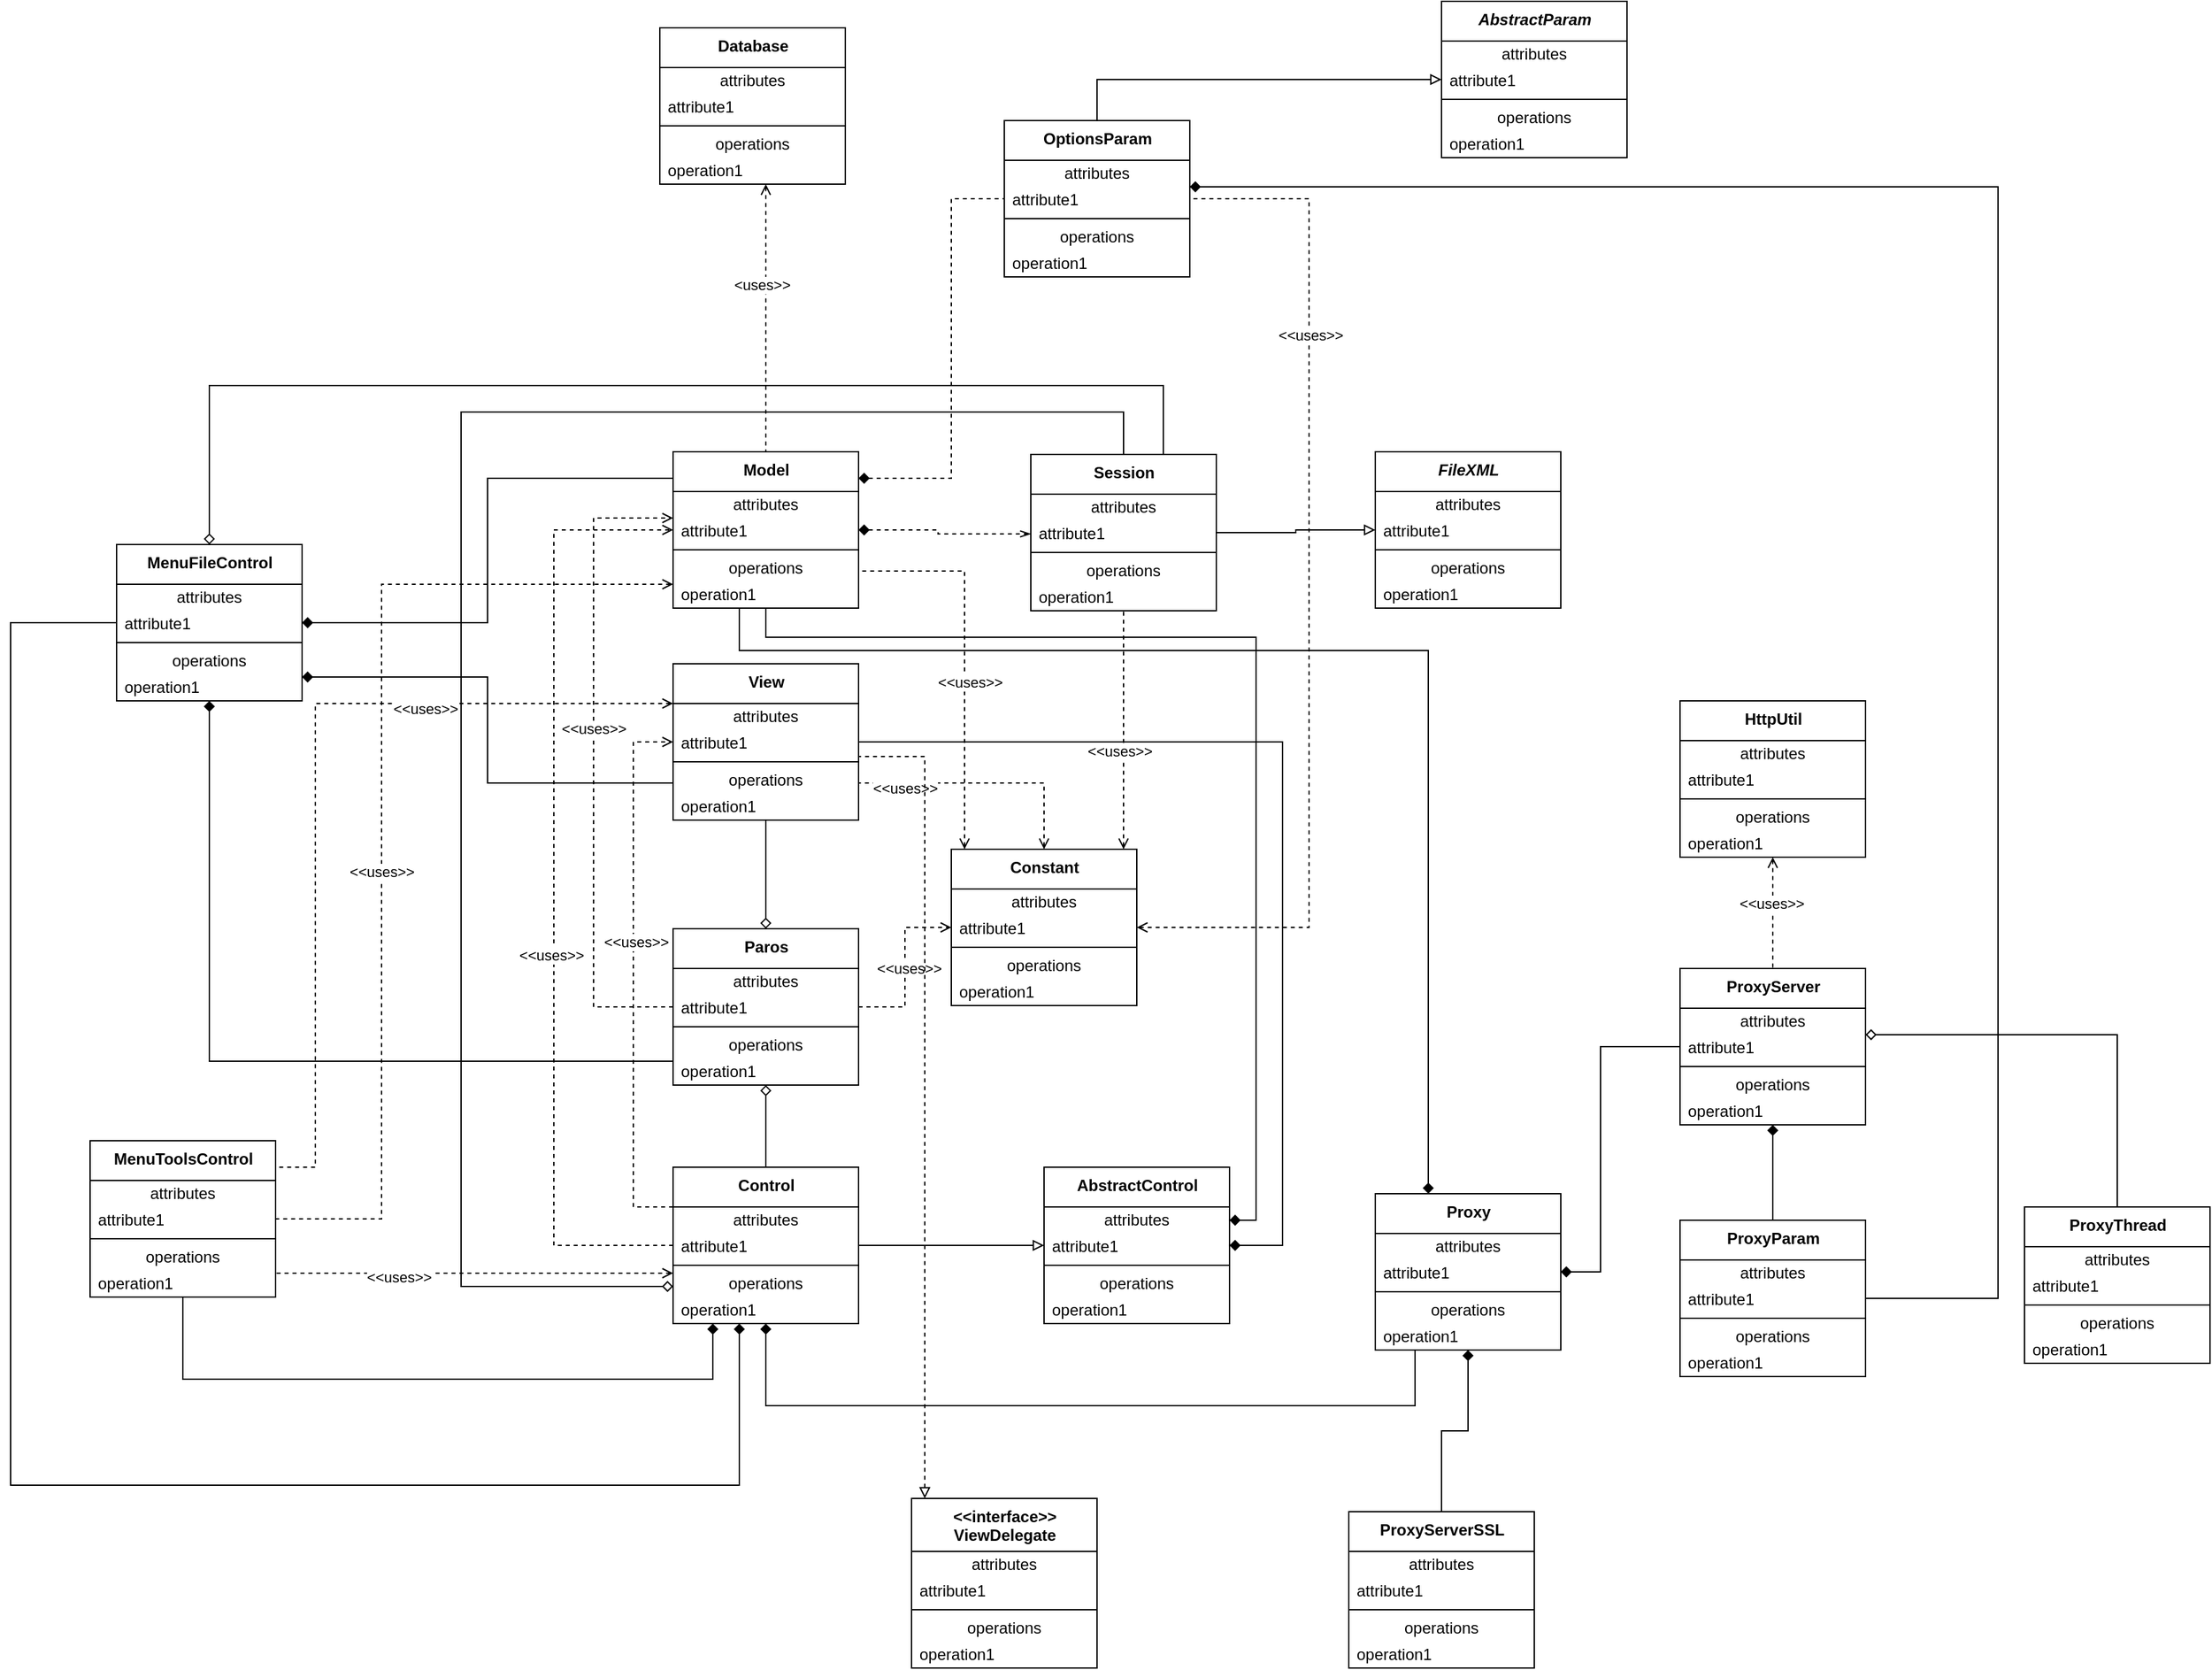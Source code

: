 <mxfile version="15.2.7" type="github">
  <diagram id="XZUkvguz-A0ezNSa09nm" name="Page-1">
    <mxGraphModel dx="1718" dy="1550" grid="1" gridSize="10" guides="1" tooltips="1" connect="1" arrows="1" fold="1" page="1" pageScale="1" pageWidth="850" pageHeight="1100" math="0" shadow="0">
      <root>
        <mxCell id="0" />
        <mxCell id="1" parent="0" />
        <mxCell id="JRqAic6rARAx1u7xyLW3-36" style="edgeStyle=orthogonalEdgeStyle;rounded=0;orthogonalLoop=1;jettySize=auto;html=1;entryX=0;entryY=0.5;entryDx=0;entryDy=0;endArrow=openThin;endFill=0;dashed=1;startArrow=diamond;startFill=1;" edge="1" parent="1" source="JRqAic6rARAx1u7xyLW3-11" target="JRqAic6rARAx1u7xyLW3-21">
          <mxGeometry relative="1" as="geometry">
            <Array as="points">
              <mxPoint x="310" y="119" />
              <mxPoint x="310" y="122" />
            </Array>
          </mxGeometry>
        </mxCell>
        <mxCell id="JRqAic6rARAx1u7xyLW3-167" style="edgeStyle=orthogonalEdgeStyle;rounded=0;orthogonalLoop=1;jettySize=auto;html=1;startArrow=none;startFill=0;endArrow=diamond;endFill=1;" edge="1" parent="1" source="JRqAic6rARAx1u7xyLW3-11" target="JRqAic6rARAx1u7xyLW3-65">
          <mxGeometry relative="1" as="geometry">
            <Array as="points">
              <mxPoint x="180" y="200" />
              <mxPoint x="550" y="200" />
              <mxPoint x="550" y="640" />
            </Array>
          </mxGeometry>
        </mxCell>
        <mxCell id="JRqAic6rARAx1u7xyLW3-168" style="edgeStyle=orthogonalEdgeStyle;rounded=0;orthogonalLoop=1;jettySize=auto;html=1;startArrow=none;startFill=0;endArrow=diamond;endFill=1;" edge="1" parent="1" source="JRqAic6rARAx1u7xyLW3-11" target="JRqAic6rARAx1u7xyLW3-71">
          <mxGeometry relative="1" as="geometry">
            <Array as="points">
              <mxPoint x="160" y="210" />
              <mxPoint x="680" y="210" />
            </Array>
          </mxGeometry>
        </mxCell>
        <mxCell id="JRqAic6rARAx1u7xyLW3-173" style="edgeStyle=orthogonalEdgeStyle;rounded=0;orthogonalLoop=1;jettySize=auto;html=1;startArrow=diamond;startFill=1;endArrow=none;endFill=0;" edge="1" parent="1" source="JRqAic6rARAx1u7xyLW3-77" target="JRqAic6rARAx1u7xyLW3-11">
          <mxGeometry relative="1" as="geometry">
            <Array as="points">
              <mxPoint x="-30" y="189" />
              <mxPoint x="-30" y="80" />
            </Array>
          </mxGeometry>
        </mxCell>
        <mxCell id="JRqAic6rARAx1u7xyLW3-192" style="edgeStyle=orthogonalEdgeStyle;rounded=0;orthogonalLoop=1;jettySize=auto;html=1;startArrow=open;startFill=0;endArrow=none;endFill=0;dashed=1;" edge="1" parent="1" source="JRqAic6rARAx1u7xyLW3-113" target="JRqAic6rARAx1u7xyLW3-11">
          <mxGeometry relative="1" as="geometry">
            <Array as="points">
              <mxPoint x="180" y="-90" />
              <mxPoint x="180" y="-90" />
            </Array>
          </mxGeometry>
        </mxCell>
        <mxCell id="JRqAic6rARAx1u7xyLW3-193" value="&amp;lt;uses&amp;gt;&amp;gt;" style="edgeLabel;html=1;align=center;verticalAlign=middle;resizable=0;points=[];" vertex="1" connectable="0" parent="JRqAic6rARAx1u7xyLW3-192">
          <mxGeometry x="-0.246" y="-3" relative="1" as="geometry">
            <mxPoint as="offset" />
          </mxGeometry>
        </mxCell>
        <mxCell id="JRqAic6rARAx1u7xyLW3-194" style="edgeStyle=orthogonalEdgeStyle;rounded=0;orthogonalLoop=1;jettySize=auto;html=1;dashed=1;startArrow=open;startFill=0;endArrow=none;endFill=0;" edge="1" parent="1" source="JRqAic6rARAx1u7xyLW3-44" target="JRqAic6rARAx1u7xyLW3-11">
          <mxGeometry relative="1" as="geometry">
            <Array as="points">
              <mxPoint x="330" y="150" />
            </Array>
          </mxGeometry>
        </mxCell>
        <mxCell id="JRqAic6rARAx1u7xyLW3-195" value="&amp;lt;&amp;lt;uses&amp;gt;&amp;gt;" style="edgeLabel;html=1;align=center;verticalAlign=middle;resizable=0;points=[];" vertex="1" connectable="0" parent="JRqAic6rARAx1u7xyLW3-194">
          <mxGeometry x="-0.132" y="-4" relative="1" as="geometry">
            <mxPoint as="offset" />
          </mxGeometry>
        </mxCell>
        <mxCell id="JRqAic6rARAx1u7xyLW3-196" style="edgeStyle=orthogonalEdgeStyle;rounded=0;orthogonalLoop=1;jettySize=auto;html=1;dashed=1;startArrow=diamond;startFill=1;endArrow=none;endFill=0;" edge="1" parent="1" source="JRqAic6rARAx1u7xyLW3-11" target="JRqAic6rARAx1u7xyLW3-119">
          <mxGeometry relative="1" as="geometry">
            <Array as="points">
              <mxPoint x="320" y="80" />
              <mxPoint x="320" y="-131" />
            </Array>
          </mxGeometry>
        </mxCell>
        <mxCell id="JRqAic6rARAx1u7xyLW3-11" value="&lt;span style=&quot;font-weight: 700&quot;&gt;Model&lt;/span&gt;" style="swimlane;fontStyle=0;align=center;verticalAlign=top;childLayout=stackLayout;horizontal=1;startSize=30;horizontalStack=0;resizeParent=1;resizeParentMax=0;resizeLast=0;collapsible=0;marginBottom=0;html=1;" vertex="1" parent="1">
          <mxGeometry x="110" y="60" width="140" height="118" as="geometry" />
        </mxCell>
        <mxCell id="JRqAic6rARAx1u7xyLW3-12" value="attributes" style="text;html=1;strokeColor=none;fillColor=none;align=center;verticalAlign=middle;spacingLeft=4;spacingRight=4;overflow=hidden;rotatable=0;points=[[0,0.5],[1,0.5]];portConstraint=eastwest;" vertex="1" parent="JRqAic6rARAx1u7xyLW3-11">
          <mxGeometry y="30" width="140" height="20" as="geometry" />
        </mxCell>
        <mxCell id="JRqAic6rARAx1u7xyLW3-13" value="attribute1" style="text;html=1;strokeColor=none;fillColor=none;align=left;verticalAlign=middle;spacingLeft=4;spacingRight=4;overflow=hidden;rotatable=0;points=[[0,0.5],[1,0.5]];portConstraint=eastwest;" vertex="1" parent="JRqAic6rARAx1u7xyLW3-11">
          <mxGeometry y="50" width="140" height="20" as="geometry" />
        </mxCell>
        <mxCell id="JRqAic6rARAx1u7xyLW3-16" value="" style="line;strokeWidth=1;fillColor=none;align=left;verticalAlign=middle;spacingTop=-1;spacingLeft=3;spacingRight=3;rotatable=0;labelPosition=right;points=[];portConstraint=eastwest;" vertex="1" parent="JRqAic6rARAx1u7xyLW3-11">
          <mxGeometry y="70" width="140" height="8" as="geometry" />
        </mxCell>
        <mxCell id="JRqAic6rARAx1u7xyLW3-17" value="operations" style="text;html=1;strokeColor=none;fillColor=none;align=center;verticalAlign=middle;spacingLeft=4;spacingRight=4;overflow=hidden;rotatable=0;points=[[0,0.5],[1,0.5]];portConstraint=eastwest;" vertex="1" parent="JRqAic6rARAx1u7xyLW3-11">
          <mxGeometry y="78" width="140" height="20" as="geometry" />
        </mxCell>
        <mxCell id="JRqAic6rARAx1u7xyLW3-18" value="operation1" style="text;html=1;strokeColor=none;fillColor=none;align=left;verticalAlign=middle;spacingLeft=4;spacingRight=4;overflow=hidden;rotatable=0;points=[[0,0.5],[1,0.5]];portConstraint=eastwest;" vertex="1" parent="JRqAic6rARAx1u7xyLW3-11">
          <mxGeometry y="98" width="140" height="20" as="geometry" />
        </mxCell>
        <mxCell id="JRqAic6rARAx1u7xyLW3-37" style="edgeStyle=orthogonalEdgeStyle;rounded=0;orthogonalLoop=1;jettySize=auto;html=1;startArrow=none;startFill=0;endArrow=block;endFill=0;" edge="1" parent="1" source="JRqAic6rARAx1u7xyLW3-19" target="JRqAic6rARAx1u7xyLW3-27">
          <mxGeometry relative="1" as="geometry" />
        </mxCell>
        <mxCell id="JRqAic6rARAx1u7xyLW3-162" style="edgeStyle=orthogonalEdgeStyle;rounded=0;orthogonalLoop=1;jettySize=auto;html=1;startArrow=none;startFill=0;endArrow=diamond;endFill=0;" edge="1" parent="1" source="JRqAic6rARAx1u7xyLW3-19" target="JRqAic6rARAx1u7xyLW3-59">
          <mxGeometry relative="1" as="geometry">
            <Array as="points">
              <mxPoint x="450" y="30" />
              <mxPoint x="-50" y="30" />
              <mxPoint x="-50" y="690" />
            </Array>
          </mxGeometry>
        </mxCell>
        <mxCell id="JRqAic6rARAx1u7xyLW3-176" style="edgeStyle=orthogonalEdgeStyle;rounded=0;orthogonalLoop=1;jettySize=auto;html=1;startArrow=diamond;startFill=0;endArrow=none;endFill=0;" edge="1" parent="1" source="JRqAic6rARAx1u7xyLW3-77" target="JRqAic6rARAx1u7xyLW3-19">
          <mxGeometry relative="1" as="geometry">
            <Array as="points">
              <mxPoint x="-240" y="10" />
              <mxPoint x="480" y="10" />
            </Array>
          </mxGeometry>
        </mxCell>
        <mxCell id="JRqAic6rARAx1u7xyLW3-198" style="edgeStyle=orthogonalEdgeStyle;rounded=0;orthogonalLoop=1;jettySize=auto;html=1;dashed=1;startArrow=open;startFill=0;endArrow=none;endFill=0;" edge="1" parent="1" source="JRqAic6rARAx1u7xyLW3-44" target="JRqAic6rARAx1u7xyLW3-19">
          <mxGeometry relative="1" as="geometry">
            <Array as="points">
              <mxPoint x="450" y="320" />
              <mxPoint x="450" y="320" />
            </Array>
          </mxGeometry>
        </mxCell>
        <mxCell id="JRqAic6rARAx1u7xyLW3-199" value="&amp;lt;&amp;lt;uses&amp;gt;&amp;gt;" style="edgeLabel;html=1;align=center;verticalAlign=middle;resizable=0;points=[];" vertex="1" connectable="0" parent="JRqAic6rARAx1u7xyLW3-198">
          <mxGeometry x="-0.176" y="3" relative="1" as="geometry">
            <mxPoint as="offset" />
          </mxGeometry>
        </mxCell>
        <mxCell id="JRqAic6rARAx1u7xyLW3-19" value="&lt;span style=&quot;font-weight: 700&quot;&gt;Session&lt;/span&gt;" style="swimlane;fontStyle=0;align=center;verticalAlign=top;childLayout=stackLayout;horizontal=1;startSize=30;horizontalStack=0;resizeParent=1;resizeParentMax=0;resizeLast=0;collapsible=0;marginBottom=0;html=1;" vertex="1" parent="1">
          <mxGeometry x="380" y="62" width="140" height="118" as="geometry" />
        </mxCell>
        <mxCell id="JRqAic6rARAx1u7xyLW3-20" value="attributes" style="text;html=1;strokeColor=none;fillColor=none;align=center;verticalAlign=middle;spacingLeft=4;spacingRight=4;overflow=hidden;rotatable=0;points=[[0,0.5],[1,0.5]];portConstraint=eastwest;" vertex="1" parent="JRqAic6rARAx1u7xyLW3-19">
          <mxGeometry y="30" width="140" height="20" as="geometry" />
        </mxCell>
        <mxCell id="JRqAic6rARAx1u7xyLW3-21" value="attribute1" style="text;html=1;strokeColor=none;fillColor=none;align=left;verticalAlign=middle;spacingLeft=4;spacingRight=4;overflow=hidden;rotatable=0;points=[[0,0.5],[1,0.5]];portConstraint=eastwest;" vertex="1" parent="JRqAic6rARAx1u7xyLW3-19">
          <mxGeometry y="50" width="140" height="20" as="geometry" />
        </mxCell>
        <mxCell id="JRqAic6rARAx1u7xyLW3-24" value="" style="line;strokeWidth=1;fillColor=none;align=left;verticalAlign=middle;spacingTop=-1;spacingLeft=3;spacingRight=3;rotatable=0;labelPosition=right;points=[];portConstraint=eastwest;" vertex="1" parent="JRqAic6rARAx1u7xyLW3-19">
          <mxGeometry y="70" width="140" height="8" as="geometry" />
        </mxCell>
        <mxCell id="JRqAic6rARAx1u7xyLW3-25" value="operations" style="text;html=1;strokeColor=none;fillColor=none;align=center;verticalAlign=middle;spacingLeft=4;spacingRight=4;overflow=hidden;rotatable=0;points=[[0,0.5],[1,0.5]];portConstraint=eastwest;" vertex="1" parent="JRqAic6rARAx1u7xyLW3-19">
          <mxGeometry y="78" width="140" height="20" as="geometry" />
        </mxCell>
        <mxCell id="JRqAic6rARAx1u7xyLW3-26" value="operation1" style="text;html=1;strokeColor=none;fillColor=none;align=left;verticalAlign=middle;spacingLeft=4;spacingRight=4;overflow=hidden;rotatable=0;points=[[0,0.5],[1,0.5]];portConstraint=eastwest;" vertex="1" parent="JRqAic6rARAx1u7xyLW3-19">
          <mxGeometry y="98" width="140" height="20" as="geometry" />
        </mxCell>
        <mxCell id="JRqAic6rARAx1u7xyLW3-27" value="&lt;i style=&quot;font-weight: 700&quot;&gt;FileXML&lt;/i&gt;" style="swimlane;fontStyle=0;align=center;verticalAlign=top;childLayout=stackLayout;horizontal=1;startSize=30;horizontalStack=0;resizeParent=1;resizeParentMax=0;resizeLast=0;collapsible=0;marginBottom=0;html=1;" vertex="1" parent="1">
          <mxGeometry x="640" y="60" width="140" height="118" as="geometry" />
        </mxCell>
        <mxCell id="JRqAic6rARAx1u7xyLW3-28" value="attributes" style="text;html=1;strokeColor=none;fillColor=none;align=center;verticalAlign=middle;spacingLeft=4;spacingRight=4;overflow=hidden;rotatable=0;points=[[0,0.5],[1,0.5]];portConstraint=eastwest;" vertex="1" parent="JRqAic6rARAx1u7xyLW3-27">
          <mxGeometry y="30" width="140" height="20" as="geometry" />
        </mxCell>
        <mxCell id="JRqAic6rARAx1u7xyLW3-29" value="attribute1" style="text;html=1;strokeColor=none;fillColor=none;align=left;verticalAlign=middle;spacingLeft=4;spacingRight=4;overflow=hidden;rotatable=0;points=[[0,0.5],[1,0.5]];portConstraint=eastwest;" vertex="1" parent="JRqAic6rARAx1u7xyLW3-27">
          <mxGeometry y="50" width="140" height="20" as="geometry" />
        </mxCell>
        <mxCell id="JRqAic6rARAx1u7xyLW3-32" value="" style="line;strokeWidth=1;fillColor=none;align=left;verticalAlign=middle;spacingTop=-1;spacingLeft=3;spacingRight=3;rotatable=0;labelPosition=right;points=[];portConstraint=eastwest;" vertex="1" parent="JRqAic6rARAx1u7xyLW3-27">
          <mxGeometry y="70" width="140" height="8" as="geometry" />
        </mxCell>
        <mxCell id="JRqAic6rARAx1u7xyLW3-33" value="operations" style="text;html=1;strokeColor=none;fillColor=none;align=center;verticalAlign=middle;spacingLeft=4;spacingRight=4;overflow=hidden;rotatable=0;points=[[0,0.5],[1,0.5]];portConstraint=eastwest;" vertex="1" parent="JRqAic6rARAx1u7xyLW3-27">
          <mxGeometry y="78" width="140" height="20" as="geometry" />
        </mxCell>
        <mxCell id="JRqAic6rARAx1u7xyLW3-34" value="operation1" style="text;html=1;strokeColor=none;fillColor=none;align=left;verticalAlign=middle;spacingLeft=4;spacingRight=4;overflow=hidden;rotatable=0;points=[[0,0.5],[1,0.5]];portConstraint=eastwest;" vertex="1" parent="JRqAic6rARAx1u7xyLW3-27">
          <mxGeometry y="98" width="140" height="20" as="geometry" />
        </mxCell>
        <mxCell id="JRqAic6rARAx1u7xyLW3-50" style="edgeStyle=orthogonalEdgeStyle;rounded=0;orthogonalLoop=1;jettySize=auto;html=1;startArrow=none;startFill=0;endArrow=open;endFill=0;dashed=1;" edge="1" parent="1" source="JRqAic6rARAx1u7xyLW3-38" target="JRqAic6rARAx1u7xyLW3-44">
          <mxGeometry relative="1" as="geometry" />
        </mxCell>
        <mxCell id="JRqAic6rARAx1u7xyLW3-51" value="&amp;lt;&amp;lt;uses&amp;gt;&amp;gt;" style="edgeLabel;html=1;align=center;verticalAlign=middle;resizable=0;points=[];" vertex="1" connectable="0" parent="JRqAic6rARAx1u7xyLW3-50">
          <mxGeometry x="-0.183" y="-2" relative="1" as="geometry">
            <mxPoint x="1" y="-11" as="offset" />
          </mxGeometry>
        </mxCell>
        <mxCell id="JRqAic6rARAx1u7xyLW3-54" style="edgeStyle=orthogonalEdgeStyle;rounded=0;orthogonalLoop=1;jettySize=auto;html=1;dashed=1;startArrow=none;startFill=0;endArrow=open;endFill=0;" edge="1" parent="1" source="JRqAic6rARAx1u7xyLW3-38" target="JRqAic6rARAx1u7xyLW3-11">
          <mxGeometry relative="1" as="geometry">
            <Array as="points">
              <mxPoint x="50" y="479" />
              <mxPoint x="50" y="110" />
            </Array>
          </mxGeometry>
        </mxCell>
        <mxCell id="JRqAic6rARAx1u7xyLW3-58" value="&amp;lt;&amp;lt;uses&amp;gt;&amp;gt;" style="edgeLabel;html=1;align=center;verticalAlign=middle;resizable=0;points=[];" vertex="1" connectable="0" parent="JRqAic6rARAx1u7xyLW3-54">
          <mxGeometry x="0.106" relative="1" as="geometry">
            <mxPoint as="offset" />
          </mxGeometry>
        </mxCell>
        <mxCell id="JRqAic6rARAx1u7xyLW3-155" style="edgeStyle=orthogonalEdgeStyle;rounded=0;orthogonalLoop=1;jettySize=auto;html=1;startArrow=diamond;startFill=0;endArrow=none;endFill=0;" edge="1" parent="1" source="JRqAic6rARAx1u7xyLW3-38" target="JRqAic6rARAx1u7xyLW3-137">
          <mxGeometry relative="1" as="geometry" />
        </mxCell>
        <mxCell id="JRqAic6rARAx1u7xyLW3-156" style="edgeStyle=orthogonalEdgeStyle;rounded=0;orthogonalLoop=1;jettySize=auto;html=1;entryX=0.5;entryY=0;entryDx=0;entryDy=0;startArrow=diamond;startFill=0;endArrow=none;endFill=0;" edge="1" parent="1" source="JRqAic6rARAx1u7xyLW3-38" target="JRqAic6rARAx1u7xyLW3-59">
          <mxGeometry relative="1" as="geometry" />
        </mxCell>
        <mxCell id="JRqAic6rARAx1u7xyLW3-175" style="edgeStyle=orthogonalEdgeStyle;rounded=0;orthogonalLoop=1;jettySize=auto;html=1;startArrow=diamond;startFill=1;endArrow=none;endFill=0;" edge="1" parent="1" source="JRqAic6rARAx1u7xyLW3-77" target="JRqAic6rARAx1u7xyLW3-38">
          <mxGeometry relative="1" as="geometry">
            <Array as="points">
              <mxPoint x="-240" y="520" />
            </Array>
          </mxGeometry>
        </mxCell>
        <mxCell id="JRqAic6rARAx1u7xyLW3-38" value="&lt;span style=&quot;font-weight: 700&quot;&gt;Paros&lt;/span&gt;" style="swimlane;fontStyle=0;align=center;verticalAlign=top;childLayout=stackLayout;horizontal=1;startSize=30;horizontalStack=0;resizeParent=1;resizeParentMax=0;resizeLast=0;collapsible=0;marginBottom=0;html=1;" vertex="1" parent="1">
          <mxGeometry x="110" y="420" width="140" height="118" as="geometry" />
        </mxCell>
        <mxCell id="JRqAic6rARAx1u7xyLW3-39" value="attributes" style="text;html=1;strokeColor=none;fillColor=none;align=center;verticalAlign=middle;spacingLeft=4;spacingRight=4;overflow=hidden;rotatable=0;points=[[0,0.5],[1,0.5]];portConstraint=eastwest;" vertex="1" parent="JRqAic6rARAx1u7xyLW3-38">
          <mxGeometry y="30" width="140" height="20" as="geometry" />
        </mxCell>
        <mxCell id="JRqAic6rARAx1u7xyLW3-40" value="attribute1" style="text;html=1;strokeColor=none;fillColor=none;align=left;verticalAlign=middle;spacingLeft=4;spacingRight=4;overflow=hidden;rotatable=0;points=[[0,0.5],[1,0.5]];portConstraint=eastwest;" vertex="1" parent="JRqAic6rARAx1u7xyLW3-38">
          <mxGeometry y="50" width="140" height="20" as="geometry" />
        </mxCell>
        <mxCell id="JRqAic6rARAx1u7xyLW3-41" value="" style="line;strokeWidth=1;fillColor=none;align=left;verticalAlign=middle;spacingTop=-1;spacingLeft=3;spacingRight=3;rotatable=0;labelPosition=right;points=[];portConstraint=eastwest;" vertex="1" parent="JRqAic6rARAx1u7xyLW3-38">
          <mxGeometry y="70" width="140" height="8" as="geometry" />
        </mxCell>
        <mxCell id="JRqAic6rARAx1u7xyLW3-42" value="operations" style="text;html=1;strokeColor=none;fillColor=none;align=center;verticalAlign=middle;spacingLeft=4;spacingRight=4;overflow=hidden;rotatable=0;points=[[0,0.5],[1,0.5]];portConstraint=eastwest;" vertex="1" parent="JRqAic6rARAx1u7xyLW3-38">
          <mxGeometry y="78" width="140" height="20" as="geometry" />
        </mxCell>
        <mxCell id="JRqAic6rARAx1u7xyLW3-43" value="operation1" style="text;html=1;strokeColor=none;fillColor=none;align=left;verticalAlign=middle;spacingLeft=4;spacingRight=4;overflow=hidden;rotatable=0;points=[[0,0.5],[1,0.5]];portConstraint=eastwest;" vertex="1" parent="JRqAic6rARAx1u7xyLW3-38">
          <mxGeometry y="98" width="140" height="20" as="geometry" />
        </mxCell>
        <mxCell id="JRqAic6rARAx1u7xyLW3-44" value="&lt;span style=&quot;font-weight: 700&quot;&gt;Constant&lt;/span&gt;" style="swimlane;fontStyle=0;align=center;verticalAlign=top;childLayout=stackLayout;horizontal=1;startSize=30;horizontalStack=0;resizeParent=1;resizeParentMax=0;resizeLast=0;collapsible=0;marginBottom=0;html=1;" vertex="1" parent="1">
          <mxGeometry x="320" y="360" width="140" height="118" as="geometry" />
        </mxCell>
        <mxCell id="JRqAic6rARAx1u7xyLW3-45" value="attributes" style="text;html=1;strokeColor=none;fillColor=none;align=center;verticalAlign=middle;spacingLeft=4;spacingRight=4;overflow=hidden;rotatable=0;points=[[0,0.5],[1,0.5]];portConstraint=eastwest;" vertex="1" parent="JRqAic6rARAx1u7xyLW3-44">
          <mxGeometry y="30" width="140" height="20" as="geometry" />
        </mxCell>
        <mxCell id="JRqAic6rARAx1u7xyLW3-46" value="attribute1" style="text;html=1;strokeColor=none;fillColor=none;align=left;verticalAlign=middle;spacingLeft=4;spacingRight=4;overflow=hidden;rotatable=0;points=[[0,0.5],[1,0.5]];portConstraint=eastwest;" vertex="1" parent="JRqAic6rARAx1u7xyLW3-44">
          <mxGeometry y="50" width="140" height="20" as="geometry" />
        </mxCell>
        <mxCell id="JRqAic6rARAx1u7xyLW3-47" value="" style="line;strokeWidth=1;fillColor=none;align=left;verticalAlign=middle;spacingTop=-1;spacingLeft=3;spacingRight=3;rotatable=0;labelPosition=right;points=[];portConstraint=eastwest;" vertex="1" parent="JRqAic6rARAx1u7xyLW3-44">
          <mxGeometry y="70" width="140" height="8" as="geometry" />
        </mxCell>
        <mxCell id="JRqAic6rARAx1u7xyLW3-48" value="operations" style="text;html=1;strokeColor=none;fillColor=none;align=center;verticalAlign=middle;spacingLeft=4;spacingRight=4;overflow=hidden;rotatable=0;points=[[0,0.5],[1,0.5]];portConstraint=eastwest;" vertex="1" parent="JRqAic6rARAx1u7xyLW3-44">
          <mxGeometry y="78" width="140" height="20" as="geometry" />
        </mxCell>
        <mxCell id="JRqAic6rARAx1u7xyLW3-49" value="operation1" style="text;html=1;strokeColor=none;fillColor=none;align=left;verticalAlign=middle;spacingLeft=4;spacingRight=4;overflow=hidden;rotatable=0;points=[[0,0.5],[1,0.5]];portConstraint=eastwest;" vertex="1" parent="JRqAic6rARAx1u7xyLW3-44">
          <mxGeometry y="98" width="140" height="20" as="geometry" />
        </mxCell>
        <mxCell id="JRqAic6rARAx1u7xyLW3-157" style="edgeStyle=orthogonalEdgeStyle;rounded=0;orthogonalLoop=1;jettySize=auto;html=1;startArrow=none;startFill=0;endArrow=block;endFill=0;" edge="1" parent="1" source="JRqAic6rARAx1u7xyLW3-59" target="JRqAic6rARAx1u7xyLW3-65">
          <mxGeometry relative="1" as="geometry" />
        </mxCell>
        <mxCell id="JRqAic6rARAx1u7xyLW3-158" style="edgeStyle=orthogonalEdgeStyle;rounded=0;orthogonalLoop=1;jettySize=auto;html=1;startArrow=none;startFill=0;endArrow=open;endFill=0;dashed=1;" edge="1" parent="1" source="JRqAic6rARAx1u7xyLW3-59" target="JRqAic6rARAx1u7xyLW3-11">
          <mxGeometry relative="1" as="geometry">
            <Array as="points">
              <mxPoint x="20" y="659" />
              <mxPoint x="20" y="119" />
            </Array>
          </mxGeometry>
        </mxCell>
        <mxCell id="JRqAic6rARAx1u7xyLW3-159" value="Text" style="edgeLabel;html=1;align=center;verticalAlign=middle;resizable=0;points=[];" vertex="1" connectable="0" parent="JRqAic6rARAx1u7xyLW3-158">
          <mxGeometry x="-0.139" y="4" relative="1" as="geometry">
            <mxPoint as="offset" />
          </mxGeometry>
        </mxCell>
        <mxCell id="JRqAic6rARAx1u7xyLW3-161" value="&amp;lt;&amp;lt;uses&amp;gt;&amp;gt;" style="edgeLabel;html=1;align=center;verticalAlign=middle;resizable=0;points=[];" vertex="1" connectable="0" parent="JRqAic6rARAx1u7xyLW3-158">
          <mxGeometry x="-0.142" y="2" relative="1" as="geometry">
            <mxPoint as="offset" />
          </mxGeometry>
        </mxCell>
        <mxCell id="JRqAic6rARAx1u7xyLW3-163" style="edgeStyle=orthogonalEdgeStyle;rounded=0;orthogonalLoop=1;jettySize=auto;html=1;startArrow=none;startFill=0;endArrow=open;endFill=0;dashed=1;" edge="1" parent="1" source="JRqAic6rARAx1u7xyLW3-59" target="JRqAic6rARAx1u7xyLW3-137">
          <mxGeometry relative="1" as="geometry">
            <Array as="points">
              <mxPoint x="80" y="630" />
              <mxPoint x="80" y="279" />
            </Array>
          </mxGeometry>
        </mxCell>
        <mxCell id="JRqAic6rARAx1u7xyLW3-164" value="&amp;lt;&amp;lt;uses&amp;gt;&amp;gt;" style="edgeLabel;html=1;align=center;verticalAlign=middle;resizable=0;points=[];" vertex="1" connectable="0" parent="JRqAic6rARAx1u7xyLW3-163">
          <mxGeometry x="0.119" y="-2" relative="1" as="geometry">
            <mxPoint as="offset" />
          </mxGeometry>
        </mxCell>
        <mxCell id="JRqAic6rARAx1u7xyLW3-59" value="&lt;span style=&quot;font-weight: 700&quot;&gt;Control&lt;/span&gt;" style="swimlane;fontStyle=0;align=center;verticalAlign=top;childLayout=stackLayout;horizontal=1;startSize=30;horizontalStack=0;resizeParent=1;resizeParentMax=0;resizeLast=0;collapsible=0;marginBottom=0;html=1;" vertex="1" parent="1">
          <mxGeometry x="110" y="600" width="140" height="118" as="geometry" />
        </mxCell>
        <mxCell id="JRqAic6rARAx1u7xyLW3-60" value="attributes" style="text;html=1;strokeColor=none;fillColor=none;align=center;verticalAlign=middle;spacingLeft=4;spacingRight=4;overflow=hidden;rotatable=0;points=[[0,0.5],[1,0.5]];portConstraint=eastwest;" vertex="1" parent="JRqAic6rARAx1u7xyLW3-59">
          <mxGeometry y="30" width="140" height="20" as="geometry" />
        </mxCell>
        <mxCell id="JRqAic6rARAx1u7xyLW3-61" value="attribute1" style="text;html=1;strokeColor=none;fillColor=none;align=left;verticalAlign=middle;spacingLeft=4;spacingRight=4;overflow=hidden;rotatable=0;points=[[0,0.5],[1,0.5]];portConstraint=eastwest;" vertex="1" parent="JRqAic6rARAx1u7xyLW3-59">
          <mxGeometry y="50" width="140" height="20" as="geometry" />
        </mxCell>
        <mxCell id="JRqAic6rARAx1u7xyLW3-62" value="" style="line;strokeWidth=1;fillColor=none;align=left;verticalAlign=middle;spacingTop=-1;spacingLeft=3;spacingRight=3;rotatable=0;labelPosition=right;points=[];portConstraint=eastwest;" vertex="1" parent="JRqAic6rARAx1u7xyLW3-59">
          <mxGeometry y="70" width="140" height="8" as="geometry" />
        </mxCell>
        <mxCell id="JRqAic6rARAx1u7xyLW3-63" value="operations" style="text;html=1;strokeColor=none;fillColor=none;align=center;verticalAlign=middle;spacingLeft=4;spacingRight=4;overflow=hidden;rotatable=0;points=[[0,0.5],[1,0.5]];portConstraint=eastwest;" vertex="1" parent="JRqAic6rARAx1u7xyLW3-59">
          <mxGeometry y="78" width="140" height="20" as="geometry" />
        </mxCell>
        <mxCell id="JRqAic6rARAx1u7xyLW3-64" value="operation1" style="text;html=1;strokeColor=none;fillColor=none;align=left;verticalAlign=middle;spacingLeft=4;spacingRight=4;overflow=hidden;rotatable=0;points=[[0,0.5],[1,0.5]];portConstraint=eastwest;" vertex="1" parent="JRqAic6rARAx1u7xyLW3-59">
          <mxGeometry y="98" width="140" height="20" as="geometry" />
        </mxCell>
        <mxCell id="JRqAic6rARAx1u7xyLW3-65" value="&lt;span style=&quot;font-weight: 700&quot;&gt;AbstractControl&lt;/span&gt;" style="swimlane;fontStyle=0;align=center;verticalAlign=top;childLayout=stackLayout;horizontal=1;startSize=30;horizontalStack=0;resizeParent=1;resizeParentMax=0;resizeLast=0;collapsible=0;marginBottom=0;html=1;" vertex="1" parent="1">
          <mxGeometry x="390" y="600" width="140" height="118" as="geometry" />
        </mxCell>
        <mxCell id="JRqAic6rARAx1u7xyLW3-66" value="attributes" style="text;html=1;strokeColor=none;fillColor=none;align=center;verticalAlign=middle;spacingLeft=4;spacingRight=4;overflow=hidden;rotatable=0;points=[[0,0.5],[1,0.5]];portConstraint=eastwest;" vertex="1" parent="JRqAic6rARAx1u7xyLW3-65">
          <mxGeometry y="30" width="140" height="20" as="geometry" />
        </mxCell>
        <mxCell id="JRqAic6rARAx1u7xyLW3-67" value="attribute1" style="text;html=1;strokeColor=none;fillColor=none;align=left;verticalAlign=middle;spacingLeft=4;spacingRight=4;overflow=hidden;rotatable=0;points=[[0,0.5],[1,0.5]];portConstraint=eastwest;" vertex="1" parent="JRqAic6rARAx1u7xyLW3-65">
          <mxGeometry y="50" width="140" height="20" as="geometry" />
        </mxCell>
        <mxCell id="JRqAic6rARAx1u7xyLW3-68" value="" style="line;strokeWidth=1;fillColor=none;align=left;verticalAlign=middle;spacingTop=-1;spacingLeft=3;spacingRight=3;rotatable=0;labelPosition=right;points=[];portConstraint=eastwest;" vertex="1" parent="JRqAic6rARAx1u7xyLW3-65">
          <mxGeometry y="70" width="140" height="8" as="geometry" />
        </mxCell>
        <mxCell id="JRqAic6rARAx1u7xyLW3-69" value="operations" style="text;html=1;strokeColor=none;fillColor=none;align=center;verticalAlign=middle;spacingLeft=4;spacingRight=4;overflow=hidden;rotatable=0;points=[[0,0.5],[1,0.5]];portConstraint=eastwest;" vertex="1" parent="JRqAic6rARAx1u7xyLW3-65">
          <mxGeometry y="78" width="140" height="20" as="geometry" />
        </mxCell>
        <mxCell id="JRqAic6rARAx1u7xyLW3-70" value="operation1" style="text;html=1;strokeColor=none;fillColor=none;align=left;verticalAlign=middle;spacingLeft=4;spacingRight=4;overflow=hidden;rotatable=0;points=[[0,0.5],[1,0.5]];portConstraint=eastwest;" vertex="1" parent="JRqAic6rARAx1u7xyLW3-65">
          <mxGeometry y="98" width="140" height="20" as="geometry" />
        </mxCell>
        <mxCell id="JRqAic6rARAx1u7xyLW3-171" style="edgeStyle=orthogonalEdgeStyle;rounded=0;orthogonalLoop=1;jettySize=auto;html=1;startArrow=diamond;startFill=1;endArrow=none;endFill=0;" edge="1" parent="1" source="JRqAic6rARAx1u7xyLW3-71" target="JRqAic6rARAx1u7xyLW3-89">
          <mxGeometry relative="1" as="geometry">
            <Array as="points">
              <mxPoint x="810" y="679" />
              <mxPoint x="810" y="509" />
            </Array>
          </mxGeometry>
        </mxCell>
        <mxCell id="JRqAic6rARAx1u7xyLW3-172" style="edgeStyle=orthogonalEdgeStyle;rounded=0;orthogonalLoop=1;jettySize=auto;html=1;startArrow=diamond;startFill=1;endArrow=none;endFill=0;" edge="1" parent="1" source="JRqAic6rARAx1u7xyLW3-71" target="JRqAic6rARAx1u7xyLW3-95">
          <mxGeometry relative="1" as="geometry" />
        </mxCell>
        <mxCell id="JRqAic6rARAx1u7xyLW3-188" style="edgeStyle=orthogonalEdgeStyle;rounded=0;orthogonalLoop=1;jettySize=auto;html=1;startArrow=diamond;startFill=1;endArrow=none;endFill=0;" edge="1" parent="1" source="JRqAic6rARAx1u7xyLW3-59" target="JRqAic6rARAx1u7xyLW3-71">
          <mxGeometry relative="1" as="geometry">
            <Array as="points">
              <mxPoint x="180" y="780" />
              <mxPoint x="670" y="780" />
            </Array>
          </mxGeometry>
        </mxCell>
        <mxCell id="JRqAic6rARAx1u7xyLW3-71" value="&lt;span style=&quot;font-weight: 700&quot;&gt;Proxy&lt;/span&gt;" style="swimlane;fontStyle=0;align=center;verticalAlign=top;childLayout=stackLayout;horizontal=1;startSize=30;horizontalStack=0;resizeParent=1;resizeParentMax=0;resizeLast=0;collapsible=0;marginBottom=0;html=1;" vertex="1" parent="1">
          <mxGeometry x="640" y="620" width="140" height="118" as="geometry" />
        </mxCell>
        <mxCell id="JRqAic6rARAx1u7xyLW3-72" value="attributes" style="text;html=1;strokeColor=none;fillColor=none;align=center;verticalAlign=middle;spacingLeft=4;spacingRight=4;overflow=hidden;rotatable=0;points=[[0,0.5],[1,0.5]];portConstraint=eastwest;" vertex="1" parent="JRqAic6rARAx1u7xyLW3-71">
          <mxGeometry y="30" width="140" height="20" as="geometry" />
        </mxCell>
        <mxCell id="JRqAic6rARAx1u7xyLW3-73" value="attribute1" style="text;html=1;strokeColor=none;fillColor=none;align=left;verticalAlign=middle;spacingLeft=4;spacingRight=4;overflow=hidden;rotatable=0;points=[[0,0.5],[1,0.5]];portConstraint=eastwest;" vertex="1" parent="JRqAic6rARAx1u7xyLW3-71">
          <mxGeometry y="50" width="140" height="20" as="geometry" />
        </mxCell>
        <mxCell id="JRqAic6rARAx1u7xyLW3-74" value="" style="line;strokeWidth=1;fillColor=none;align=left;verticalAlign=middle;spacingTop=-1;spacingLeft=3;spacingRight=3;rotatable=0;labelPosition=right;points=[];portConstraint=eastwest;" vertex="1" parent="JRqAic6rARAx1u7xyLW3-71">
          <mxGeometry y="70" width="140" height="8" as="geometry" />
        </mxCell>
        <mxCell id="JRqAic6rARAx1u7xyLW3-75" value="operations" style="text;html=1;strokeColor=none;fillColor=none;align=center;verticalAlign=middle;spacingLeft=4;spacingRight=4;overflow=hidden;rotatable=0;points=[[0,0.5],[1,0.5]];portConstraint=eastwest;" vertex="1" parent="JRqAic6rARAx1u7xyLW3-71">
          <mxGeometry y="78" width="140" height="20" as="geometry" />
        </mxCell>
        <mxCell id="JRqAic6rARAx1u7xyLW3-76" value="operation1" style="text;html=1;strokeColor=none;fillColor=none;align=left;verticalAlign=middle;spacingLeft=4;spacingRight=4;overflow=hidden;rotatable=0;points=[[0,0.5],[1,0.5]];portConstraint=eastwest;" vertex="1" parent="JRqAic6rARAx1u7xyLW3-71">
          <mxGeometry y="98" width="140" height="20" as="geometry" />
        </mxCell>
        <mxCell id="JRqAic6rARAx1u7xyLW3-191" style="edgeStyle=orthogonalEdgeStyle;rounded=0;orthogonalLoop=1;jettySize=auto;html=1;startArrow=diamond;startFill=1;endArrow=none;endFill=0;" edge="1" parent="1" source="JRqAic6rARAx1u7xyLW3-59" target="JRqAic6rARAx1u7xyLW3-77">
          <mxGeometry relative="1" as="geometry">
            <Array as="points">
              <mxPoint x="160" y="840" />
              <mxPoint x="-390" y="840" />
              <mxPoint x="-390" y="189" />
            </Array>
          </mxGeometry>
        </mxCell>
        <mxCell id="JRqAic6rARAx1u7xyLW3-77" value="&lt;span style=&quot;font-weight: 700&quot;&gt;MenuFileControl&lt;/span&gt;" style="swimlane;fontStyle=0;align=center;verticalAlign=top;childLayout=stackLayout;horizontal=1;startSize=30;horizontalStack=0;resizeParent=1;resizeParentMax=0;resizeLast=0;collapsible=0;marginBottom=0;html=1;" vertex="1" parent="1">
          <mxGeometry x="-310" y="130" width="140" height="118" as="geometry" />
        </mxCell>
        <mxCell id="JRqAic6rARAx1u7xyLW3-78" value="attributes" style="text;html=1;strokeColor=none;fillColor=none;align=center;verticalAlign=middle;spacingLeft=4;spacingRight=4;overflow=hidden;rotatable=0;points=[[0,0.5],[1,0.5]];portConstraint=eastwest;" vertex="1" parent="JRqAic6rARAx1u7xyLW3-77">
          <mxGeometry y="30" width="140" height="20" as="geometry" />
        </mxCell>
        <mxCell id="JRqAic6rARAx1u7xyLW3-79" value="attribute1" style="text;html=1;strokeColor=none;fillColor=none;align=left;verticalAlign=middle;spacingLeft=4;spacingRight=4;overflow=hidden;rotatable=0;points=[[0,0.5],[1,0.5]];portConstraint=eastwest;" vertex="1" parent="JRqAic6rARAx1u7xyLW3-77">
          <mxGeometry y="50" width="140" height="20" as="geometry" />
        </mxCell>
        <mxCell id="JRqAic6rARAx1u7xyLW3-80" value="" style="line;strokeWidth=1;fillColor=none;align=left;verticalAlign=middle;spacingTop=-1;spacingLeft=3;spacingRight=3;rotatable=0;labelPosition=right;points=[];portConstraint=eastwest;" vertex="1" parent="JRqAic6rARAx1u7xyLW3-77">
          <mxGeometry y="70" width="140" height="8" as="geometry" />
        </mxCell>
        <mxCell id="JRqAic6rARAx1u7xyLW3-81" value="operations" style="text;html=1;strokeColor=none;fillColor=none;align=center;verticalAlign=middle;spacingLeft=4;spacingRight=4;overflow=hidden;rotatable=0;points=[[0,0.5],[1,0.5]];portConstraint=eastwest;" vertex="1" parent="JRqAic6rARAx1u7xyLW3-77">
          <mxGeometry y="78" width="140" height="20" as="geometry" />
        </mxCell>
        <mxCell id="JRqAic6rARAx1u7xyLW3-82" value="operation1" style="text;html=1;strokeColor=none;fillColor=none;align=left;verticalAlign=middle;spacingLeft=4;spacingRight=4;overflow=hidden;rotatable=0;points=[[0,0.5],[1,0.5]];portConstraint=eastwest;" vertex="1" parent="JRqAic6rARAx1u7xyLW3-77">
          <mxGeometry y="98" width="140" height="20" as="geometry" />
        </mxCell>
        <mxCell id="JRqAic6rARAx1u7xyLW3-177" style="edgeStyle=orthogonalEdgeStyle;rounded=0;orthogonalLoop=1;jettySize=auto;html=1;startArrow=open;startFill=0;endArrow=none;endFill=0;dashed=1;" edge="1" parent="1" source="JRqAic6rARAx1u7xyLW3-11" target="JRqAic6rARAx1u7xyLW3-83">
          <mxGeometry relative="1" as="geometry">
            <Array as="points">
              <mxPoint x="-110" y="160" />
              <mxPoint x="-110" y="639" />
            </Array>
          </mxGeometry>
        </mxCell>
        <mxCell id="JRqAic6rARAx1u7xyLW3-178" value="&amp;lt;&amp;lt;uses&amp;gt;&amp;gt;" style="edgeLabel;html=1;align=center;verticalAlign=middle;resizable=0;points=[];" vertex="1" connectable="0" parent="JRqAic6rARAx1u7xyLW3-177">
          <mxGeometry x="0.122" relative="1" as="geometry">
            <mxPoint as="offset" />
          </mxGeometry>
        </mxCell>
        <mxCell id="JRqAic6rARAx1u7xyLW3-179" style="edgeStyle=orthogonalEdgeStyle;rounded=0;orthogonalLoop=1;jettySize=auto;html=1;dashed=1;startArrow=open;startFill=0;endArrow=none;endFill=0;" edge="1" parent="1" source="JRqAic6rARAx1u7xyLW3-137" target="JRqAic6rARAx1u7xyLW3-83">
          <mxGeometry relative="1" as="geometry">
            <Array as="points">
              <mxPoint x="-160" y="250" />
              <mxPoint x="-160" y="600" />
            </Array>
          </mxGeometry>
        </mxCell>
        <mxCell id="JRqAic6rARAx1u7xyLW3-180" value="&amp;lt;&amp;lt;uses&amp;gt;&amp;gt;" style="edgeLabel;html=1;align=center;verticalAlign=middle;resizable=0;points=[];" vertex="1" connectable="0" parent="JRqAic6rARAx1u7xyLW3-179">
          <mxGeometry x="-0.424" y="4" relative="1" as="geometry">
            <mxPoint as="offset" />
          </mxGeometry>
        </mxCell>
        <mxCell id="JRqAic6rARAx1u7xyLW3-181" style="edgeStyle=orthogonalEdgeStyle;rounded=0;orthogonalLoop=1;jettySize=auto;html=1;dashed=1;startArrow=open;startFill=0;endArrow=none;endFill=0;" edge="1" parent="1" source="JRqAic6rARAx1u7xyLW3-59" target="JRqAic6rARAx1u7xyLW3-83">
          <mxGeometry relative="1" as="geometry">
            <Array as="points">
              <mxPoint x="-40" y="680" />
              <mxPoint x="-40" y="680" />
            </Array>
          </mxGeometry>
        </mxCell>
        <mxCell id="JRqAic6rARAx1u7xyLW3-182" value="&amp;lt;&amp;lt;uses&amp;gt;&amp;gt;" style="edgeLabel;html=1;align=center;verticalAlign=middle;resizable=0;points=[];" vertex="1" connectable="0" parent="JRqAic6rARAx1u7xyLW3-181">
          <mxGeometry x="0.381" y="3" relative="1" as="geometry">
            <mxPoint as="offset" />
          </mxGeometry>
        </mxCell>
        <mxCell id="JRqAic6rARAx1u7xyLW3-189" style="edgeStyle=orthogonalEdgeStyle;rounded=0;orthogonalLoop=1;jettySize=auto;html=1;startArrow=diamond;startFill=1;endArrow=none;endFill=0;" edge="1" parent="1" source="JRqAic6rARAx1u7xyLW3-59" target="JRqAic6rARAx1u7xyLW3-83">
          <mxGeometry relative="1" as="geometry">
            <Array as="points">
              <mxPoint x="140" y="760" />
              <mxPoint x="-260" y="760" />
            </Array>
          </mxGeometry>
        </mxCell>
        <mxCell id="JRqAic6rARAx1u7xyLW3-83" value="&lt;span style=&quot;font-weight: 700&quot;&gt;MenuToolsControl&lt;/span&gt;" style="swimlane;fontStyle=0;align=center;verticalAlign=top;childLayout=stackLayout;horizontal=1;startSize=30;horizontalStack=0;resizeParent=1;resizeParentMax=0;resizeLast=0;collapsible=0;marginBottom=0;html=1;" vertex="1" parent="1">
          <mxGeometry x="-330" y="580" width="140" height="118" as="geometry" />
        </mxCell>
        <mxCell id="JRqAic6rARAx1u7xyLW3-84" value="attributes" style="text;html=1;strokeColor=none;fillColor=none;align=center;verticalAlign=middle;spacingLeft=4;spacingRight=4;overflow=hidden;rotatable=0;points=[[0,0.5],[1,0.5]];portConstraint=eastwest;" vertex="1" parent="JRqAic6rARAx1u7xyLW3-83">
          <mxGeometry y="30" width="140" height="20" as="geometry" />
        </mxCell>
        <mxCell id="JRqAic6rARAx1u7xyLW3-85" value="attribute1" style="text;html=1;strokeColor=none;fillColor=none;align=left;verticalAlign=middle;spacingLeft=4;spacingRight=4;overflow=hidden;rotatable=0;points=[[0,0.5],[1,0.5]];portConstraint=eastwest;" vertex="1" parent="JRqAic6rARAx1u7xyLW3-83">
          <mxGeometry y="50" width="140" height="20" as="geometry" />
        </mxCell>
        <mxCell id="JRqAic6rARAx1u7xyLW3-86" value="" style="line;strokeWidth=1;fillColor=none;align=left;verticalAlign=middle;spacingTop=-1;spacingLeft=3;spacingRight=3;rotatable=0;labelPosition=right;points=[];portConstraint=eastwest;" vertex="1" parent="JRqAic6rARAx1u7xyLW3-83">
          <mxGeometry y="70" width="140" height="8" as="geometry" />
        </mxCell>
        <mxCell id="JRqAic6rARAx1u7xyLW3-87" value="operations" style="text;html=1;strokeColor=none;fillColor=none;align=center;verticalAlign=middle;spacingLeft=4;spacingRight=4;overflow=hidden;rotatable=0;points=[[0,0.5],[1,0.5]];portConstraint=eastwest;" vertex="1" parent="JRqAic6rARAx1u7xyLW3-83">
          <mxGeometry y="78" width="140" height="20" as="geometry" />
        </mxCell>
        <mxCell id="JRqAic6rARAx1u7xyLW3-88" value="operation1" style="text;html=1;strokeColor=none;fillColor=none;align=left;verticalAlign=middle;spacingLeft=4;spacingRight=4;overflow=hidden;rotatable=0;points=[[0,0.5],[1,0.5]];portConstraint=eastwest;" vertex="1" parent="JRqAic6rARAx1u7xyLW3-83">
          <mxGeometry y="98" width="140" height="20" as="geometry" />
        </mxCell>
        <mxCell id="JRqAic6rARAx1u7xyLW3-183" style="edgeStyle=orthogonalEdgeStyle;rounded=0;orthogonalLoop=1;jettySize=auto;html=1;dashed=1;startArrow=open;startFill=0;endArrow=none;endFill=0;" edge="1" parent="1" source="JRqAic6rARAx1u7xyLW3-131" target="JRqAic6rARAx1u7xyLW3-89">
          <mxGeometry relative="1" as="geometry" />
        </mxCell>
        <mxCell id="JRqAic6rARAx1u7xyLW3-184" value="&amp;lt;&amp;lt;uses&amp;gt;&amp;gt;" style="edgeLabel;html=1;align=center;verticalAlign=middle;resizable=0;points=[];" vertex="1" connectable="0" parent="JRqAic6rARAx1u7xyLW3-183">
          <mxGeometry x="-0.166" y="-1" relative="1" as="geometry">
            <mxPoint as="offset" />
          </mxGeometry>
        </mxCell>
        <mxCell id="JRqAic6rARAx1u7xyLW3-185" style="edgeStyle=orthogonalEdgeStyle;rounded=0;orthogonalLoop=1;jettySize=auto;html=1;startArrow=diamond;startFill=1;endArrow=none;endFill=0;" edge="1" parent="1" source="JRqAic6rARAx1u7xyLW3-89" target="JRqAic6rARAx1u7xyLW3-101">
          <mxGeometry relative="1" as="geometry" />
        </mxCell>
        <mxCell id="JRqAic6rARAx1u7xyLW3-89" value="&lt;span style=&quot;font-weight: 700&quot;&gt;ProxyServer&lt;/span&gt;" style="swimlane;fontStyle=0;align=center;verticalAlign=top;childLayout=stackLayout;horizontal=1;startSize=30;horizontalStack=0;resizeParent=1;resizeParentMax=0;resizeLast=0;collapsible=0;marginBottom=0;html=1;" vertex="1" parent="1">
          <mxGeometry x="870" y="450" width="140" height="118" as="geometry" />
        </mxCell>
        <mxCell id="JRqAic6rARAx1u7xyLW3-90" value="attributes" style="text;html=1;strokeColor=none;fillColor=none;align=center;verticalAlign=middle;spacingLeft=4;spacingRight=4;overflow=hidden;rotatable=0;points=[[0,0.5],[1,0.5]];portConstraint=eastwest;" vertex="1" parent="JRqAic6rARAx1u7xyLW3-89">
          <mxGeometry y="30" width="140" height="20" as="geometry" />
        </mxCell>
        <mxCell id="JRqAic6rARAx1u7xyLW3-91" value="attribute1" style="text;html=1;strokeColor=none;fillColor=none;align=left;verticalAlign=middle;spacingLeft=4;spacingRight=4;overflow=hidden;rotatable=0;points=[[0,0.5],[1,0.5]];portConstraint=eastwest;" vertex="1" parent="JRqAic6rARAx1u7xyLW3-89">
          <mxGeometry y="50" width="140" height="20" as="geometry" />
        </mxCell>
        <mxCell id="JRqAic6rARAx1u7xyLW3-92" value="" style="line;strokeWidth=1;fillColor=none;align=left;verticalAlign=middle;spacingTop=-1;spacingLeft=3;spacingRight=3;rotatable=0;labelPosition=right;points=[];portConstraint=eastwest;" vertex="1" parent="JRqAic6rARAx1u7xyLW3-89">
          <mxGeometry y="70" width="140" height="8" as="geometry" />
        </mxCell>
        <mxCell id="JRqAic6rARAx1u7xyLW3-93" value="operations" style="text;html=1;strokeColor=none;fillColor=none;align=center;verticalAlign=middle;spacingLeft=4;spacingRight=4;overflow=hidden;rotatable=0;points=[[0,0.5],[1,0.5]];portConstraint=eastwest;" vertex="1" parent="JRqAic6rARAx1u7xyLW3-89">
          <mxGeometry y="78" width="140" height="20" as="geometry" />
        </mxCell>
        <mxCell id="JRqAic6rARAx1u7xyLW3-94" value="operation1" style="text;html=1;strokeColor=none;fillColor=none;align=left;verticalAlign=middle;spacingLeft=4;spacingRight=4;overflow=hidden;rotatable=0;points=[[0,0.5],[1,0.5]];portConstraint=eastwest;" vertex="1" parent="JRqAic6rARAx1u7xyLW3-89">
          <mxGeometry y="98" width="140" height="20" as="geometry" />
        </mxCell>
        <mxCell id="JRqAic6rARAx1u7xyLW3-95" value="&lt;span style=&quot;font-weight: 700&quot;&gt;ProxyServerSSL&lt;/span&gt;" style="swimlane;fontStyle=0;align=center;verticalAlign=top;childLayout=stackLayout;horizontal=1;startSize=30;horizontalStack=0;resizeParent=1;resizeParentMax=0;resizeLast=0;collapsible=0;marginBottom=0;html=1;" vertex="1" parent="1">
          <mxGeometry x="620" y="860" width="140" height="118" as="geometry" />
        </mxCell>
        <mxCell id="JRqAic6rARAx1u7xyLW3-96" value="attributes" style="text;html=1;strokeColor=none;fillColor=none;align=center;verticalAlign=middle;spacingLeft=4;spacingRight=4;overflow=hidden;rotatable=0;points=[[0,0.5],[1,0.5]];portConstraint=eastwest;" vertex="1" parent="JRqAic6rARAx1u7xyLW3-95">
          <mxGeometry y="30" width="140" height="20" as="geometry" />
        </mxCell>
        <mxCell id="JRqAic6rARAx1u7xyLW3-97" value="attribute1" style="text;html=1;strokeColor=none;fillColor=none;align=left;verticalAlign=middle;spacingLeft=4;spacingRight=4;overflow=hidden;rotatable=0;points=[[0,0.5],[1,0.5]];portConstraint=eastwest;" vertex="1" parent="JRqAic6rARAx1u7xyLW3-95">
          <mxGeometry y="50" width="140" height="20" as="geometry" />
        </mxCell>
        <mxCell id="JRqAic6rARAx1u7xyLW3-98" value="" style="line;strokeWidth=1;fillColor=none;align=left;verticalAlign=middle;spacingTop=-1;spacingLeft=3;spacingRight=3;rotatable=0;labelPosition=right;points=[];portConstraint=eastwest;" vertex="1" parent="JRqAic6rARAx1u7xyLW3-95">
          <mxGeometry y="70" width="140" height="8" as="geometry" />
        </mxCell>
        <mxCell id="JRqAic6rARAx1u7xyLW3-99" value="operations" style="text;html=1;strokeColor=none;fillColor=none;align=center;verticalAlign=middle;spacingLeft=4;spacingRight=4;overflow=hidden;rotatable=0;points=[[0,0.5],[1,0.5]];portConstraint=eastwest;" vertex="1" parent="JRqAic6rARAx1u7xyLW3-95">
          <mxGeometry y="78" width="140" height="20" as="geometry" />
        </mxCell>
        <mxCell id="JRqAic6rARAx1u7xyLW3-100" value="operation1" style="text;html=1;strokeColor=none;fillColor=none;align=left;verticalAlign=middle;spacingLeft=4;spacingRight=4;overflow=hidden;rotatable=0;points=[[0,0.5],[1,0.5]];portConstraint=eastwest;" vertex="1" parent="JRqAic6rARAx1u7xyLW3-95">
          <mxGeometry y="98" width="140" height="20" as="geometry" />
        </mxCell>
        <mxCell id="JRqAic6rARAx1u7xyLW3-204" style="edgeStyle=orthogonalEdgeStyle;rounded=0;orthogonalLoop=1;jettySize=auto;html=1;startArrow=diamond;startFill=1;endArrow=none;endFill=0;" edge="1" parent="1" source="JRqAic6rARAx1u7xyLW3-119" target="JRqAic6rARAx1u7xyLW3-101">
          <mxGeometry relative="1" as="geometry">
            <Array as="points">
              <mxPoint x="1110" y="-140" />
              <mxPoint x="1110" y="699" />
            </Array>
          </mxGeometry>
        </mxCell>
        <mxCell id="JRqAic6rARAx1u7xyLW3-101" value="&lt;span style=&quot;font-weight: 700&quot;&gt;ProxyParam&lt;/span&gt;" style="swimlane;fontStyle=0;align=center;verticalAlign=top;childLayout=stackLayout;horizontal=1;startSize=30;horizontalStack=0;resizeParent=1;resizeParentMax=0;resizeLast=0;collapsible=0;marginBottom=0;html=1;" vertex="1" parent="1">
          <mxGeometry x="870" y="640" width="140" height="118" as="geometry" />
        </mxCell>
        <mxCell id="JRqAic6rARAx1u7xyLW3-102" value="attributes" style="text;html=1;strokeColor=none;fillColor=none;align=center;verticalAlign=middle;spacingLeft=4;spacingRight=4;overflow=hidden;rotatable=0;points=[[0,0.5],[1,0.5]];portConstraint=eastwest;" vertex="1" parent="JRqAic6rARAx1u7xyLW3-101">
          <mxGeometry y="30" width="140" height="20" as="geometry" />
        </mxCell>
        <mxCell id="JRqAic6rARAx1u7xyLW3-103" value="attribute1" style="text;html=1;strokeColor=none;fillColor=none;align=left;verticalAlign=middle;spacingLeft=4;spacingRight=4;overflow=hidden;rotatable=0;points=[[0,0.5],[1,0.5]];portConstraint=eastwest;" vertex="1" parent="JRqAic6rARAx1u7xyLW3-101">
          <mxGeometry y="50" width="140" height="20" as="geometry" />
        </mxCell>
        <mxCell id="JRqAic6rARAx1u7xyLW3-104" value="" style="line;strokeWidth=1;fillColor=none;align=left;verticalAlign=middle;spacingTop=-1;spacingLeft=3;spacingRight=3;rotatable=0;labelPosition=right;points=[];portConstraint=eastwest;" vertex="1" parent="JRqAic6rARAx1u7xyLW3-101">
          <mxGeometry y="70" width="140" height="8" as="geometry" />
        </mxCell>
        <mxCell id="JRqAic6rARAx1u7xyLW3-105" value="operations" style="text;html=1;strokeColor=none;fillColor=none;align=center;verticalAlign=middle;spacingLeft=4;spacingRight=4;overflow=hidden;rotatable=0;points=[[0,0.5],[1,0.5]];portConstraint=eastwest;" vertex="1" parent="JRqAic6rARAx1u7xyLW3-101">
          <mxGeometry y="78" width="140" height="20" as="geometry" />
        </mxCell>
        <mxCell id="JRqAic6rARAx1u7xyLW3-106" value="operation1" style="text;html=1;strokeColor=none;fillColor=none;align=left;verticalAlign=middle;spacingLeft=4;spacingRight=4;overflow=hidden;rotatable=0;points=[[0,0.5],[1,0.5]];portConstraint=eastwest;" vertex="1" parent="JRqAic6rARAx1u7xyLW3-101">
          <mxGeometry y="98" width="140" height="20" as="geometry" />
        </mxCell>
        <mxCell id="JRqAic6rARAx1u7xyLW3-186" style="edgeStyle=orthogonalEdgeStyle;rounded=0;orthogonalLoop=1;jettySize=auto;html=1;startArrow=diamond;startFill=0;endArrow=none;endFill=0;" edge="1" parent="1" source="JRqAic6rARAx1u7xyLW3-89" target="JRqAic6rARAx1u7xyLW3-107">
          <mxGeometry relative="1" as="geometry">
            <Array as="points">
              <mxPoint x="1200" y="500" />
            </Array>
          </mxGeometry>
        </mxCell>
        <mxCell id="JRqAic6rARAx1u7xyLW3-107" value="&lt;span style=&quot;font-weight: 700&quot;&gt;ProxyThread&lt;/span&gt;" style="swimlane;fontStyle=0;align=center;verticalAlign=top;childLayout=stackLayout;horizontal=1;startSize=30;horizontalStack=0;resizeParent=1;resizeParentMax=0;resizeLast=0;collapsible=0;marginBottom=0;html=1;" vertex="1" parent="1">
          <mxGeometry x="1130" y="630" width="140" height="118" as="geometry" />
        </mxCell>
        <mxCell id="JRqAic6rARAx1u7xyLW3-108" value="attributes" style="text;html=1;strokeColor=none;fillColor=none;align=center;verticalAlign=middle;spacingLeft=4;spacingRight=4;overflow=hidden;rotatable=0;points=[[0,0.5],[1,0.5]];portConstraint=eastwest;" vertex="1" parent="JRqAic6rARAx1u7xyLW3-107">
          <mxGeometry y="30" width="140" height="20" as="geometry" />
        </mxCell>
        <mxCell id="JRqAic6rARAx1u7xyLW3-109" value="attribute1" style="text;html=1;strokeColor=none;fillColor=none;align=left;verticalAlign=middle;spacingLeft=4;spacingRight=4;overflow=hidden;rotatable=0;points=[[0,0.5],[1,0.5]];portConstraint=eastwest;" vertex="1" parent="JRqAic6rARAx1u7xyLW3-107">
          <mxGeometry y="50" width="140" height="20" as="geometry" />
        </mxCell>
        <mxCell id="JRqAic6rARAx1u7xyLW3-110" value="" style="line;strokeWidth=1;fillColor=none;align=left;verticalAlign=middle;spacingTop=-1;spacingLeft=3;spacingRight=3;rotatable=0;labelPosition=right;points=[];portConstraint=eastwest;" vertex="1" parent="JRqAic6rARAx1u7xyLW3-107">
          <mxGeometry y="70" width="140" height="8" as="geometry" />
        </mxCell>
        <mxCell id="JRqAic6rARAx1u7xyLW3-111" value="operations" style="text;html=1;strokeColor=none;fillColor=none;align=center;verticalAlign=middle;spacingLeft=4;spacingRight=4;overflow=hidden;rotatable=0;points=[[0,0.5],[1,0.5]];portConstraint=eastwest;" vertex="1" parent="JRqAic6rARAx1u7xyLW3-107">
          <mxGeometry y="78" width="140" height="20" as="geometry" />
        </mxCell>
        <mxCell id="JRqAic6rARAx1u7xyLW3-112" value="operation1" style="text;html=1;strokeColor=none;fillColor=none;align=left;verticalAlign=middle;spacingLeft=4;spacingRight=4;overflow=hidden;rotatable=0;points=[[0,0.5],[1,0.5]];portConstraint=eastwest;" vertex="1" parent="JRqAic6rARAx1u7xyLW3-107">
          <mxGeometry y="98" width="140" height="20" as="geometry" />
        </mxCell>
        <mxCell id="JRqAic6rARAx1u7xyLW3-113" value="&lt;span style=&quot;font-weight: 700&quot;&gt;Database&lt;/span&gt;" style="swimlane;fontStyle=0;align=center;verticalAlign=top;childLayout=stackLayout;horizontal=1;startSize=30;horizontalStack=0;resizeParent=1;resizeParentMax=0;resizeLast=0;collapsible=0;marginBottom=0;html=1;" vertex="1" parent="1">
          <mxGeometry x="100" y="-260" width="140" height="118" as="geometry" />
        </mxCell>
        <mxCell id="JRqAic6rARAx1u7xyLW3-114" value="attributes" style="text;html=1;strokeColor=none;fillColor=none;align=center;verticalAlign=middle;spacingLeft=4;spacingRight=4;overflow=hidden;rotatable=0;points=[[0,0.5],[1,0.5]];portConstraint=eastwest;" vertex="1" parent="JRqAic6rARAx1u7xyLW3-113">
          <mxGeometry y="30" width="140" height="20" as="geometry" />
        </mxCell>
        <mxCell id="JRqAic6rARAx1u7xyLW3-115" value="attribute1" style="text;html=1;strokeColor=none;fillColor=none;align=left;verticalAlign=middle;spacingLeft=4;spacingRight=4;overflow=hidden;rotatable=0;points=[[0,0.5],[1,0.5]];portConstraint=eastwest;" vertex="1" parent="JRqAic6rARAx1u7xyLW3-113">
          <mxGeometry y="50" width="140" height="20" as="geometry" />
        </mxCell>
        <mxCell id="JRqAic6rARAx1u7xyLW3-116" value="" style="line;strokeWidth=1;fillColor=none;align=left;verticalAlign=middle;spacingTop=-1;spacingLeft=3;spacingRight=3;rotatable=0;labelPosition=right;points=[];portConstraint=eastwest;" vertex="1" parent="JRqAic6rARAx1u7xyLW3-113">
          <mxGeometry y="70" width="140" height="8" as="geometry" />
        </mxCell>
        <mxCell id="JRqAic6rARAx1u7xyLW3-117" value="operations" style="text;html=1;strokeColor=none;fillColor=none;align=center;verticalAlign=middle;spacingLeft=4;spacingRight=4;overflow=hidden;rotatable=0;points=[[0,0.5],[1,0.5]];portConstraint=eastwest;" vertex="1" parent="JRqAic6rARAx1u7xyLW3-113">
          <mxGeometry y="78" width="140" height="20" as="geometry" />
        </mxCell>
        <mxCell id="JRqAic6rARAx1u7xyLW3-118" value="operation1" style="text;html=1;strokeColor=none;fillColor=none;align=left;verticalAlign=middle;spacingLeft=4;spacingRight=4;overflow=hidden;rotatable=0;points=[[0,0.5],[1,0.5]];portConstraint=eastwest;" vertex="1" parent="JRqAic6rARAx1u7xyLW3-113">
          <mxGeometry y="98" width="140" height="20" as="geometry" />
        </mxCell>
        <mxCell id="JRqAic6rARAx1u7xyLW3-200" style="edgeStyle=orthogonalEdgeStyle;rounded=0;orthogonalLoop=1;jettySize=auto;html=1;dashed=1;startArrow=open;startFill=0;endArrow=none;endFill=0;" edge="1" parent="1" source="JRqAic6rARAx1u7xyLW3-44" target="JRqAic6rARAx1u7xyLW3-119">
          <mxGeometry relative="1" as="geometry">
            <Array as="points">
              <mxPoint x="590" y="419" />
              <mxPoint x="590" y="-131" />
            </Array>
          </mxGeometry>
        </mxCell>
        <mxCell id="JRqAic6rARAx1u7xyLW3-201" value="&amp;lt;&amp;lt;uses&amp;gt;&amp;gt;" style="edgeLabel;html=1;align=center;verticalAlign=middle;resizable=0;points=[];" vertex="1" connectable="0" parent="JRqAic6rARAx1u7xyLW3-200">
          <mxGeometry x="0.497" y="-1" relative="1" as="geometry">
            <mxPoint y="-1" as="offset" />
          </mxGeometry>
        </mxCell>
        <mxCell id="JRqAic6rARAx1u7xyLW3-202" style="edgeStyle=orthogonalEdgeStyle;rounded=0;orthogonalLoop=1;jettySize=auto;html=1;startArrow=block;startFill=0;endArrow=none;endFill=0;" edge="1" parent="1" source="JRqAic6rARAx1u7xyLW3-149" target="JRqAic6rARAx1u7xyLW3-119">
          <mxGeometry relative="1" as="geometry">
            <Array as="points">
              <mxPoint x="430" y="-221" />
            </Array>
          </mxGeometry>
        </mxCell>
        <mxCell id="JRqAic6rARAx1u7xyLW3-119" value="&lt;span style=&quot;font-weight: 700&quot;&gt;OptionsParam&lt;/span&gt;" style="swimlane;fontStyle=0;align=center;verticalAlign=top;childLayout=stackLayout;horizontal=1;startSize=30;horizontalStack=0;resizeParent=1;resizeParentMax=0;resizeLast=0;collapsible=0;marginBottom=0;html=1;" vertex="1" parent="1">
          <mxGeometry x="360" y="-190" width="140" height="118" as="geometry" />
        </mxCell>
        <mxCell id="JRqAic6rARAx1u7xyLW3-120" value="attributes" style="text;html=1;strokeColor=none;fillColor=none;align=center;verticalAlign=middle;spacingLeft=4;spacingRight=4;overflow=hidden;rotatable=0;points=[[0,0.5],[1,0.5]];portConstraint=eastwest;" vertex="1" parent="JRqAic6rARAx1u7xyLW3-119">
          <mxGeometry y="30" width="140" height="20" as="geometry" />
        </mxCell>
        <mxCell id="JRqAic6rARAx1u7xyLW3-121" value="attribute1" style="text;html=1;strokeColor=none;fillColor=none;align=left;verticalAlign=middle;spacingLeft=4;spacingRight=4;overflow=hidden;rotatable=0;points=[[0,0.5],[1,0.5]];portConstraint=eastwest;" vertex="1" parent="JRqAic6rARAx1u7xyLW3-119">
          <mxGeometry y="50" width="140" height="20" as="geometry" />
        </mxCell>
        <mxCell id="JRqAic6rARAx1u7xyLW3-122" value="" style="line;strokeWidth=1;fillColor=none;align=left;verticalAlign=middle;spacingTop=-1;spacingLeft=3;spacingRight=3;rotatable=0;labelPosition=right;points=[];portConstraint=eastwest;" vertex="1" parent="JRqAic6rARAx1u7xyLW3-119">
          <mxGeometry y="70" width="140" height="8" as="geometry" />
        </mxCell>
        <mxCell id="JRqAic6rARAx1u7xyLW3-123" value="operations" style="text;html=1;strokeColor=none;fillColor=none;align=center;verticalAlign=middle;spacingLeft=4;spacingRight=4;overflow=hidden;rotatable=0;points=[[0,0.5],[1,0.5]];portConstraint=eastwest;" vertex="1" parent="JRqAic6rARAx1u7xyLW3-119">
          <mxGeometry y="78" width="140" height="20" as="geometry" />
        </mxCell>
        <mxCell id="JRqAic6rARAx1u7xyLW3-124" value="operation1" style="text;html=1;strokeColor=none;fillColor=none;align=left;verticalAlign=middle;spacingLeft=4;spacingRight=4;overflow=hidden;rotatable=0;points=[[0,0.5],[1,0.5]];portConstraint=eastwest;" vertex="1" parent="JRqAic6rARAx1u7xyLW3-119">
          <mxGeometry y="98" width="140" height="20" as="geometry" />
        </mxCell>
        <mxCell id="JRqAic6rARAx1u7xyLW3-131" value="&lt;span style=&quot;font-weight: 700&quot;&gt;HttpUtil&lt;/span&gt;" style="swimlane;fontStyle=0;align=center;verticalAlign=top;childLayout=stackLayout;horizontal=1;startSize=30;horizontalStack=0;resizeParent=1;resizeParentMax=0;resizeLast=0;collapsible=0;marginBottom=0;html=1;" vertex="1" parent="1">
          <mxGeometry x="870" y="248" width="140" height="118" as="geometry" />
        </mxCell>
        <mxCell id="JRqAic6rARAx1u7xyLW3-132" value="attributes" style="text;html=1;strokeColor=none;fillColor=none;align=center;verticalAlign=middle;spacingLeft=4;spacingRight=4;overflow=hidden;rotatable=0;points=[[0,0.5],[1,0.5]];portConstraint=eastwest;" vertex="1" parent="JRqAic6rARAx1u7xyLW3-131">
          <mxGeometry y="30" width="140" height="20" as="geometry" />
        </mxCell>
        <mxCell id="JRqAic6rARAx1u7xyLW3-133" value="attribute1" style="text;html=1;strokeColor=none;fillColor=none;align=left;verticalAlign=middle;spacingLeft=4;spacingRight=4;overflow=hidden;rotatable=0;points=[[0,0.5],[1,0.5]];portConstraint=eastwest;" vertex="1" parent="JRqAic6rARAx1u7xyLW3-131">
          <mxGeometry y="50" width="140" height="20" as="geometry" />
        </mxCell>
        <mxCell id="JRqAic6rARAx1u7xyLW3-134" value="" style="line;strokeWidth=1;fillColor=none;align=left;verticalAlign=middle;spacingTop=-1;spacingLeft=3;spacingRight=3;rotatable=0;labelPosition=right;points=[];portConstraint=eastwest;" vertex="1" parent="JRqAic6rARAx1u7xyLW3-131">
          <mxGeometry y="70" width="140" height="8" as="geometry" />
        </mxCell>
        <mxCell id="JRqAic6rARAx1u7xyLW3-135" value="operations" style="text;html=1;strokeColor=none;fillColor=none;align=center;verticalAlign=middle;spacingLeft=4;spacingRight=4;overflow=hidden;rotatable=0;points=[[0,0.5],[1,0.5]];portConstraint=eastwest;" vertex="1" parent="JRqAic6rARAx1u7xyLW3-131">
          <mxGeometry y="78" width="140" height="20" as="geometry" />
        </mxCell>
        <mxCell id="JRqAic6rARAx1u7xyLW3-136" value="operation1" style="text;html=1;strokeColor=none;fillColor=none;align=left;verticalAlign=middle;spacingLeft=4;spacingRight=4;overflow=hidden;rotatable=0;points=[[0,0.5],[1,0.5]];portConstraint=eastwest;" vertex="1" parent="JRqAic6rARAx1u7xyLW3-131">
          <mxGeometry y="98" width="140" height="20" as="geometry" />
        </mxCell>
        <mxCell id="JRqAic6rARAx1u7xyLW3-166" style="edgeStyle=orthogonalEdgeStyle;rounded=0;orthogonalLoop=1;jettySize=auto;html=1;startArrow=none;startFill=0;endArrow=diamond;endFill=1;" edge="1" parent="1" source="JRqAic6rARAx1u7xyLW3-137" target="JRqAic6rARAx1u7xyLW3-65">
          <mxGeometry relative="1" as="geometry">
            <Array as="points">
              <mxPoint x="570" y="279" />
              <mxPoint x="570" y="659" />
            </Array>
          </mxGeometry>
        </mxCell>
        <mxCell id="JRqAic6rARAx1u7xyLW3-174" style="edgeStyle=orthogonalEdgeStyle;rounded=0;orthogonalLoop=1;jettySize=auto;html=1;startArrow=diamond;startFill=1;endArrow=none;endFill=0;" edge="1" parent="1" source="JRqAic6rARAx1u7xyLW3-77" target="JRqAic6rARAx1u7xyLW3-137">
          <mxGeometry relative="1" as="geometry">
            <Array as="points">
              <mxPoint x="-30" y="230" />
              <mxPoint x="-30" y="310" />
            </Array>
          </mxGeometry>
        </mxCell>
        <mxCell id="JRqAic6rARAx1u7xyLW3-206" style="edgeStyle=orthogonalEdgeStyle;rounded=0;orthogonalLoop=1;jettySize=auto;html=1;startArrow=open;startFill=0;endArrow=none;endFill=0;dashed=1;" edge="1" parent="1" source="JRqAic6rARAx1u7xyLW3-44" target="JRqAic6rARAx1u7xyLW3-137">
          <mxGeometry relative="1" as="geometry">
            <Array as="points">
              <mxPoint x="390" y="310" />
            </Array>
          </mxGeometry>
        </mxCell>
        <mxCell id="JRqAic6rARAx1u7xyLW3-207" value="&amp;lt;&amp;lt;uses&amp;gt;&amp;gt;" style="edgeLabel;html=1;align=center;verticalAlign=middle;resizable=0;points=[];" vertex="1" connectable="0" parent="JRqAic6rARAx1u7xyLW3-206">
          <mxGeometry x="0.639" y="4" relative="1" as="geometry">
            <mxPoint as="offset" />
          </mxGeometry>
        </mxCell>
        <mxCell id="JRqAic6rARAx1u7xyLW3-208" style="edgeStyle=orthogonalEdgeStyle;rounded=0;orthogonalLoop=1;jettySize=auto;html=1;dashed=1;startArrow=block;startFill=0;endArrow=none;endFill=0;" edge="1" parent="1" source="JRqAic6rARAx1u7xyLW3-143" target="JRqAic6rARAx1u7xyLW3-137">
          <mxGeometry relative="1" as="geometry">
            <Array as="points">
              <mxPoint x="300" y="290" />
            </Array>
          </mxGeometry>
        </mxCell>
        <mxCell id="JRqAic6rARAx1u7xyLW3-137" value="&lt;span style=&quot;font-weight: 700&quot;&gt;View&lt;/span&gt;" style="swimlane;fontStyle=0;align=center;verticalAlign=top;childLayout=stackLayout;horizontal=1;startSize=30;horizontalStack=0;resizeParent=1;resizeParentMax=0;resizeLast=0;collapsible=0;marginBottom=0;html=1;" vertex="1" parent="1">
          <mxGeometry x="110" y="220" width="140" height="118" as="geometry" />
        </mxCell>
        <mxCell id="JRqAic6rARAx1u7xyLW3-138" value="attributes" style="text;html=1;strokeColor=none;fillColor=none;align=center;verticalAlign=middle;spacingLeft=4;spacingRight=4;overflow=hidden;rotatable=0;points=[[0,0.5],[1,0.5]];portConstraint=eastwest;" vertex="1" parent="JRqAic6rARAx1u7xyLW3-137">
          <mxGeometry y="30" width="140" height="20" as="geometry" />
        </mxCell>
        <mxCell id="JRqAic6rARAx1u7xyLW3-139" value="attribute1" style="text;html=1;strokeColor=none;fillColor=none;align=left;verticalAlign=middle;spacingLeft=4;spacingRight=4;overflow=hidden;rotatable=0;points=[[0,0.5],[1,0.5]];portConstraint=eastwest;" vertex="1" parent="JRqAic6rARAx1u7xyLW3-137">
          <mxGeometry y="50" width="140" height="20" as="geometry" />
        </mxCell>
        <mxCell id="JRqAic6rARAx1u7xyLW3-140" value="" style="line;strokeWidth=1;fillColor=none;align=left;verticalAlign=middle;spacingTop=-1;spacingLeft=3;spacingRight=3;rotatable=0;labelPosition=right;points=[];portConstraint=eastwest;" vertex="1" parent="JRqAic6rARAx1u7xyLW3-137">
          <mxGeometry y="70" width="140" height="8" as="geometry" />
        </mxCell>
        <mxCell id="JRqAic6rARAx1u7xyLW3-141" value="operations" style="text;html=1;strokeColor=none;fillColor=none;align=center;verticalAlign=middle;spacingLeft=4;spacingRight=4;overflow=hidden;rotatable=0;points=[[0,0.5],[1,0.5]];portConstraint=eastwest;" vertex="1" parent="JRqAic6rARAx1u7xyLW3-137">
          <mxGeometry y="78" width="140" height="20" as="geometry" />
        </mxCell>
        <mxCell id="JRqAic6rARAx1u7xyLW3-142" value="operation1" style="text;html=1;strokeColor=none;fillColor=none;align=left;verticalAlign=middle;spacingLeft=4;spacingRight=4;overflow=hidden;rotatable=0;points=[[0,0.5],[1,0.5]];portConstraint=eastwest;" vertex="1" parent="JRqAic6rARAx1u7xyLW3-137">
          <mxGeometry y="98" width="140" height="20" as="geometry" />
        </mxCell>
        <mxCell id="JRqAic6rARAx1u7xyLW3-143" value="&lt;span style=&quot;font-weight: 700&quot;&gt;&amp;lt;&amp;lt;interface&amp;gt;&amp;gt;&lt;br&gt;ViewDelegate&lt;br&gt;&lt;br&gt;&lt;/span&gt;" style="swimlane;fontStyle=0;align=center;verticalAlign=top;childLayout=stackLayout;horizontal=1;startSize=40;horizontalStack=0;resizeParent=1;resizeParentMax=0;resizeLast=0;collapsible=0;marginBottom=0;html=1;" vertex="1" parent="1">
          <mxGeometry x="290" y="850" width="140" height="128" as="geometry" />
        </mxCell>
        <mxCell id="JRqAic6rARAx1u7xyLW3-144" value="attributes" style="text;html=1;strokeColor=none;fillColor=none;align=center;verticalAlign=middle;spacingLeft=4;spacingRight=4;overflow=hidden;rotatable=0;points=[[0,0.5],[1,0.5]];portConstraint=eastwest;" vertex="1" parent="JRqAic6rARAx1u7xyLW3-143">
          <mxGeometry y="40" width="140" height="20" as="geometry" />
        </mxCell>
        <mxCell id="JRqAic6rARAx1u7xyLW3-145" value="attribute1" style="text;html=1;strokeColor=none;fillColor=none;align=left;verticalAlign=middle;spacingLeft=4;spacingRight=4;overflow=hidden;rotatable=0;points=[[0,0.5],[1,0.5]];portConstraint=eastwest;" vertex="1" parent="JRqAic6rARAx1u7xyLW3-143">
          <mxGeometry y="60" width="140" height="20" as="geometry" />
        </mxCell>
        <mxCell id="JRqAic6rARAx1u7xyLW3-146" value="" style="line;strokeWidth=1;fillColor=none;align=left;verticalAlign=middle;spacingTop=-1;spacingLeft=3;spacingRight=3;rotatable=0;labelPosition=right;points=[];portConstraint=eastwest;" vertex="1" parent="JRqAic6rARAx1u7xyLW3-143">
          <mxGeometry y="80" width="140" height="8" as="geometry" />
        </mxCell>
        <mxCell id="JRqAic6rARAx1u7xyLW3-147" value="operations" style="text;html=1;strokeColor=none;fillColor=none;align=center;verticalAlign=middle;spacingLeft=4;spacingRight=4;overflow=hidden;rotatable=0;points=[[0,0.5],[1,0.5]];portConstraint=eastwest;" vertex="1" parent="JRqAic6rARAx1u7xyLW3-143">
          <mxGeometry y="88" width="140" height="20" as="geometry" />
        </mxCell>
        <mxCell id="JRqAic6rARAx1u7xyLW3-148" value="operation1" style="text;html=1;strokeColor=none;fillColor=none;align=left;verticalAlign=middle;spacingLeft=4;spacingRight=4;overflow=hidden;rotatable=0;points=[[0,0.5],[1,0.5]];portConstraint=eastwest;" vertex="1" parent="JRqAic6rARAx1u7xyLW3-143">
          <mxGeometry y="108" width="140" height="20" as="geometry" />
        </mxCell>
        <mxCell id="JRqAic6rARAx1u7xyLW3-149" value="&lt;span style=&quot;font-weight: 700&quot;&gt;&lt;i&gt;AbstractParam&lt;/i&gt;&lt;/span&gt;" style="swimlane;fontStyle=0;align=center;verticalAlign=top;childLayout=stackLayout;horizontal=1;startSize=30;horizontalStack=0;resizeParent=1;resizeParentMax=0;resizeLast=0;collapsible=0;marginBottom=0;html=1;" vertex="1" parent="1">
          <mxGeometry x="690" y="-280" width="140" height="118" as="geometry" />
        </mxCell>
        <mxCell id="JRqAic6rARAx1u7xyLW3-150" value="attributes" style="text;html=1;strokeColor=none;fillColor=none;align=center;verticalAlign=middle;spacingLeft=4;spacingRight=4;overflow=hidden;rotatable=0;points=[[0,0.5],[1,0.5]];portConstraint=eastwest;" vertex="1" parent="JRqAic6rARAx1u7xyLW3-149">
          <mxGeometry y="30" width="140" height="20" as="geometry" />
        </mxCell>
        <mxCell id="JRqAic6rARAx1u7xyLW3-151" value="attribute1" style="text;html=1;strokeColor=none;fillColor=none;align=left;verticalAlign=middle;spacingLeft=4;spacingRight=4;overflow=hidden;rotatable=0;points=[[0,0.5],[1,0.5]];portConstraint=eastwest;" vertex="1" parent="JRqAic6rARAx1u7xyLW3-149">
          <mxGeometry y="50" width="140" height="20" as="geometry" />
        </mxCell>
        <mxCell id="JRqAic6rARAx1u7xyLW3-152" value="" style="line;strokeWidth=1;fillColor=none;align=left;verticalAlign=middle;spacingTop=-1;spacingLeft=3;spacingRight=3;rotatable=0;labelPosition=right;points=[];portConstraint=eastwest;" vertex="1" parent="JRqAic6rARAx1u7xyLW3-149">
          <mxGeometry y="70" width="140" height="8" as="geometry" />
        </mxCell>
        <mxCell id="JRqAic6rARAx1u7xyLW3-153" value="operations" style="text;html=1;strokeColor=none;fillColor=none;align=center;verticalAlign=middle;spacingLeft=4;spacingRight=4;overflow=hidden;rotatable=0;points=[[0,0.5],[1,0.5]];portConstraint=eastwest;" vertex="1" parent="JRqAic6rARAx1u7xyLW3-149">
          <mxGeometry y="78" width="140" height="20" as="geometry" />
        </mxCell>
        <mxCell id="JRqAic6rARAx1u7xyLW3-154" value="operation1" style="text;html=1;strokeColor=none;fillColor=none;align=left;verticalAlign=middle;spacingLeft=4;spacingRight=4;overflow=hidden;rotatable=0;points=[[0,0.5],[1,0.5]];portConstraint=eastwest;" vertex="1" parent="JRqAic6rARAx1u7xyLW3-149">
          <mxGeometry y="98" width="140" height="20" as="geometry" />
        </mxCell>
      </root>
    </mxGraphModel>
  </diagram>
</mxfile>
